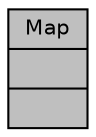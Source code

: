 digraph "Map"
{
 // INTERACTIVE_SVG=YES
 // LATEX_PDF_SIZE
  bgcolor="transparent";
  edge [fontname="Helvetica",fontsize="10",labelfontname="Helvetica",labelfontsize="10"];
  node [fontname="Helvetica",fontsize="10",shape=record];
  Node1 [label="{Map\n||}",height=0.2,width=0.4,color="black", fillcolor="grey75", style="filled", fontcolor="black",tooltip="A homemade MAP class that is not from the STL."];
}
